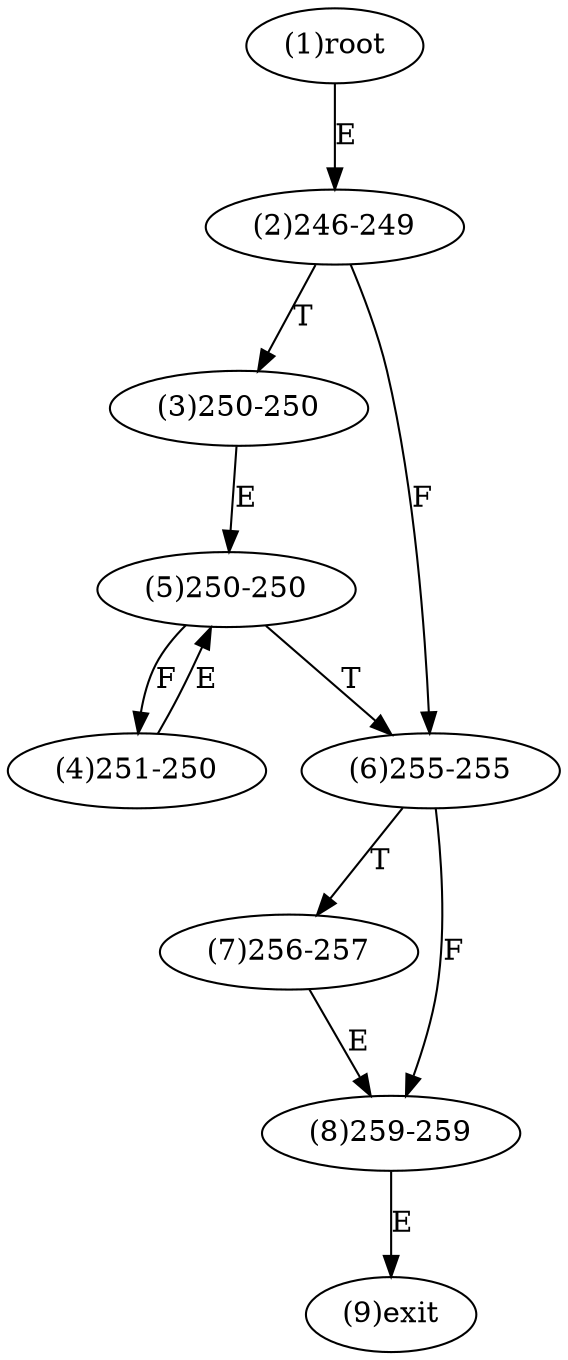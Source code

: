 digraph "" { 
1[ label="(1)root"];
2[ label="(2)246-249"];
3[ label="(3)250-250"];
4[ label="(4)251-250"];
5[ label="(5)250-250"];
6[ label="(6)255-255"];
7[ label="(7)256-257"];
8[ label="(8)259-259"];
9[ label="(9)exit"];
1->2[ label="E"];
2->6[ label="F"];
2->3[ label="T"];
3->5[ label="E"];
4->5[ label="E"];
5->4[ label="F"];
5->6[ label="T"];
6->8[ label="F"];
6->7[ label="T"];
7->8[ label="E"];
8->9[ label="E"];
}